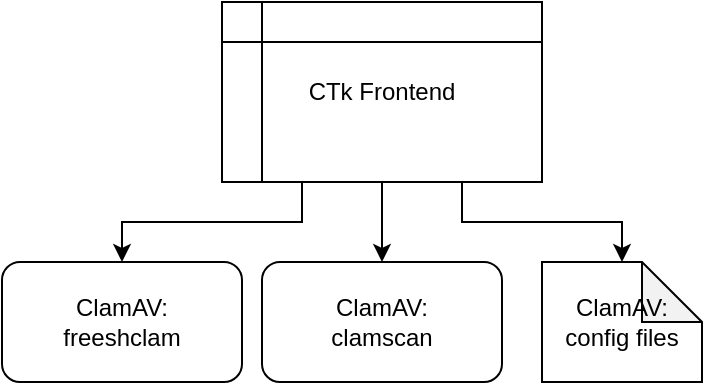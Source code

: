 <mxfile version="21.8.0" type="device">
  <diagram name="Page-1" id="-PFd2on5GRDgNI3Ip_sS">
    <mxGraphModel dx="859" dy="812" grid="1" gridSize="10" guides="1" tooltips="1" connect="1" arrows="1" fold="1" page="1" pageScale="1" pageWidth="827" pageHeight="1169" math="0" shadow="0">
      <root>
        <mxCell id="0" />
        <mxCell id="1" parent="0" />
        <mxCell id="LaQjqhQ_21X8FqnboEd2-6" value="" style="edgeStyle=orthogonalEdgeStyle;rounded=0;orthogonalLoop=1;jettySize=auto;html=1;exitX=0.25;exitY=1;exitDx=0;exitDy=0;entryX=0.5;entryY=0;entryDx=0;entryDy=0;" edge="1" parent="1" source="LaQjqhQ_21X8FqnboEd2-2" target="LaQjqhQ_21X8FqnboEd2-4">
          <mxGeometry relative="1" as="geometry" />
        </mxCell>
        <mxCell id="LaQjqhQ_21X8FqnboEd2-7" style="edgeStyle=orthogonalEdgeStyle;rounded=0;orthogonalLoop=1;jettySize=auto;html=1;exitX=0.5;exitY=1;exitDx=0;exitDy=0;entryX=0.5;entryY=0;entryDx=0;entryDy=0;" edge="1" parent="1" source="LaQjqhQ_21X8FqnboEd2-2" target="LaQjqhQ_21X8FqnboEd2-3">
          <mxGeometry relative="1" as="geometry" />
        </mxCell>
        <mxCell id="LaQjqhQ_21X8FqnboEd2-2" value="CTk Frontend" style="shape=internalStorage;whiteSpace=wrap;html=1;backgroundOutline=1;" vertex="1" parent="1">
          <mxGeometry x="200" y="150" width="160" height="90" as="geometry" />
        </mxCell>
        <mxCell id="LaQjqhQ_21X8FqnboEd2-3" value="ClamAV:&lt;br&gt;clamscan" style="rounded=1;whiteSpace=wrap;html=1;" vertex="1" parent="1">
          <mxGeometry x="220" y="280" width="120" height="60" as="geometry" />
        </mxCell>
        <mxCell id="LaQjqhQ_21X8FqnboEd2-4" value="ClamAV:&lt;br&gt;freeshclam" style="rounded=1;whiteSpace=wrap;html=1;" vertex="1" parent="1">
          <mxGeometry x="90" y="280" width="120" height="60" as="geometry" />
        </mxCell>
        <mxCell id="LaQjqhQ_21X8FqnboEd2-5" value="ClamAV:&lt;br&gt;config files" style="shape=note;whiteSpace=wrap;html=1;backgroundOutline=1;darkOpacity=0.05;" vertex="1" parent="1">
          <mxGeometry x="360" y="280" width="80" height="60" as="geometry" />
        </mxCell>
        <mxCell id="LaQjqhQ_21X8FqnboEd2-8" style="edgeStyle=orthogonalEdgeStyle;rounded=0;orthogonalLoop=1;jettySize=auto;html=1;exitX=0.75;exitY=1;exitDx=0;exitDy=0;entryX=0.5;entryY=0;entryDx=0;entryDy=0;entryPerimeter=0;" edge="1" parent="1" source="LaQjqhQ_21X8FqnboEd2-2" target="LaQjqhQ_21X8FqnboEd2-5">
          <mxGeometry relative="1" as="geometry" />
        </mxCell>
      </root>
    </mxGraphModel>
  </diagram>
</mxfile>
